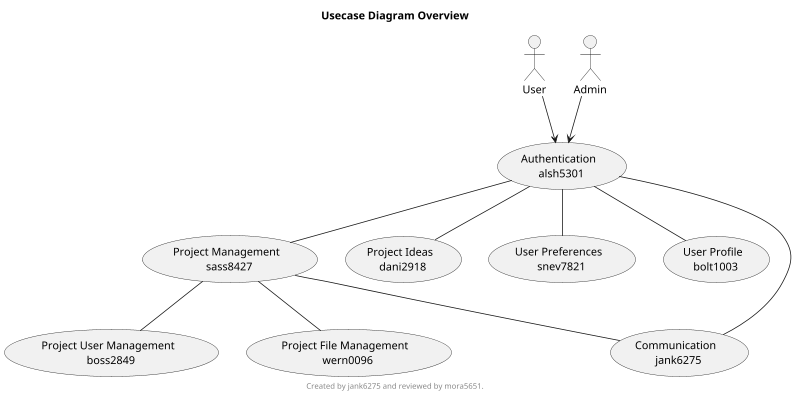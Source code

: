 @startuml
scale 800 width
title Usecase Diagram Overview
footer 
Created by jank6275 and reviewed by mora5651.
endfooter

actor User
actor Admin

User --> (Authentication \n alsh5301)
Admin --> (Authentication \n alsh5301)

(Authentication \n alsh5301) -- (Project Management \n sass8427)
(Authentication \n alsh5301) -- (Project Ideas \n dani2918)
(Authentication \n alsh5301) -- (User Preferences \n snev7821)
(Authentication \n alsh5301) -- (User Profile \n bolt1003)
(Authentication \n alsh5301) -- (Communication \n jank6275)

(Project Management \n sass8427) -- (Communication \n jank6275)
(Project Management \n sass8427) -- (Project User Management \n boss2849)
(Project Management \n sass8427) -- (Project File Management \n wern0096)

@enduml